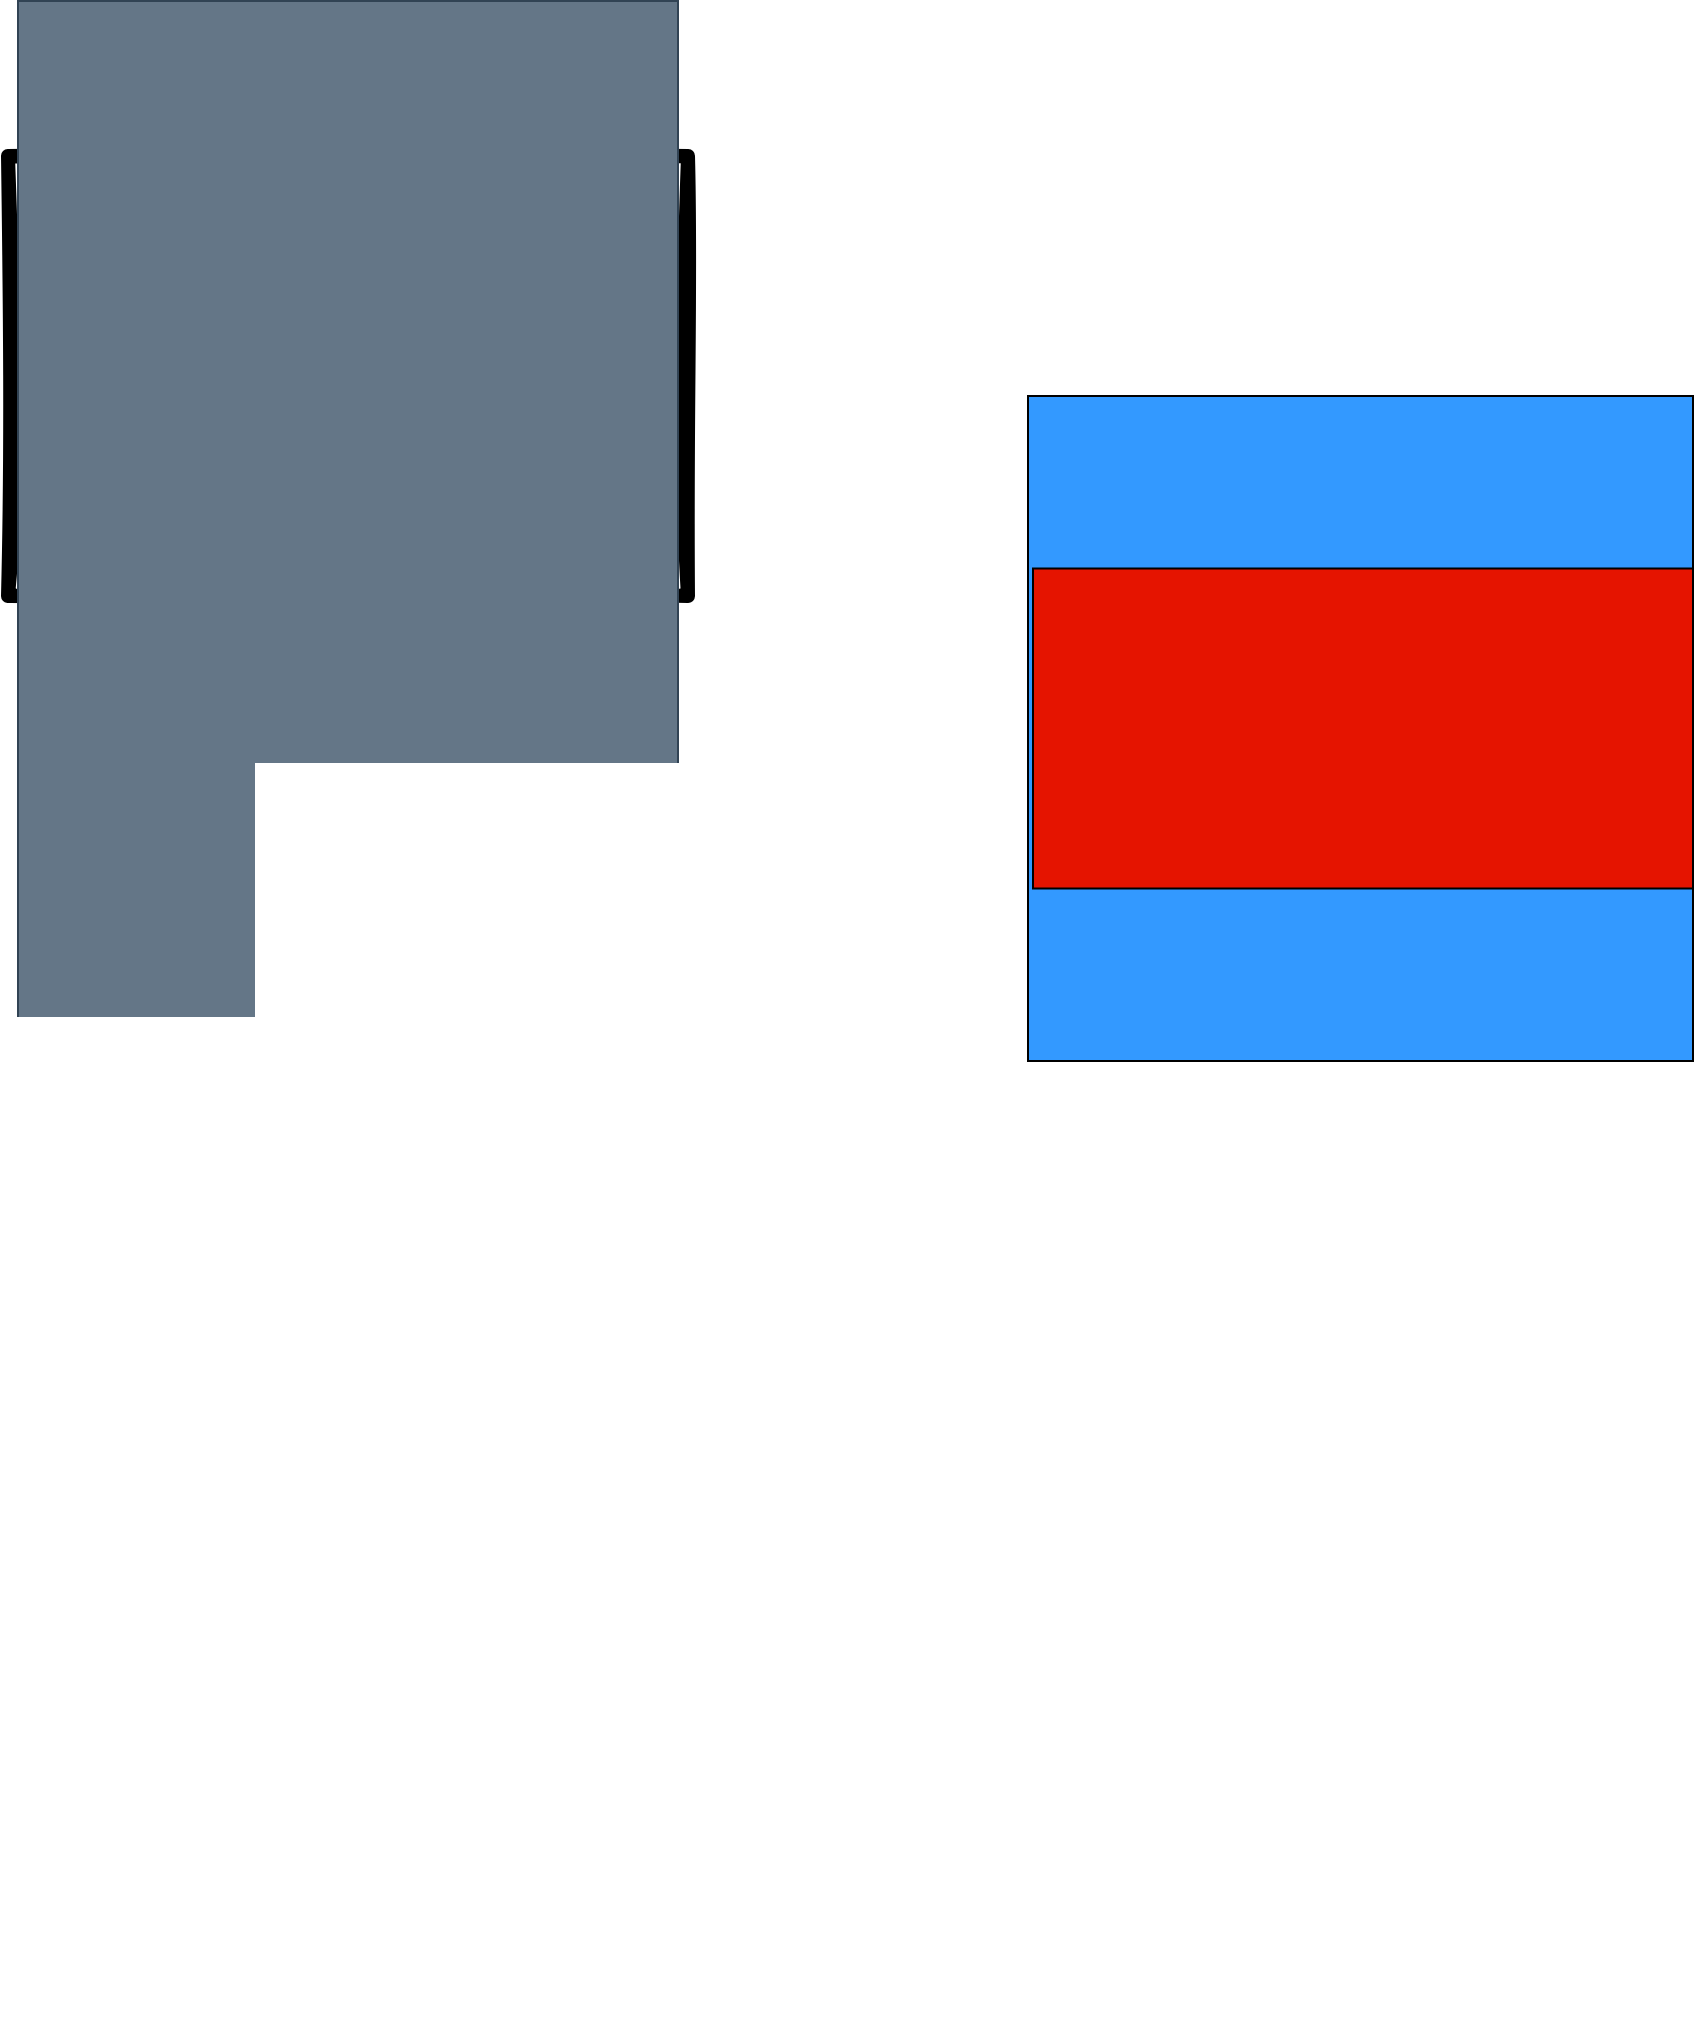<mxfile>
    <diagram id="5i9vcOHv6I1RHR96sohd" name="第 1 页">
        <mxGraphModel dx="1419" dy="709" grid="1" gridSize="10" guides="1" tooltips="1" connect="1" arrows="1" fold="1" page="1" pageScale="1" pageWidth="850" pageHeight="1100" math="0" shadow="0">
            <root>
                <mxCell id="0"/>
                <mxCell id="1" parent="0"/>
                <mxCell id="21" value="" style="group;fillColor=default;glass=0;fillStyle=dashed;" parent="1" vertex="1" connectable="0">
                    <mxGeometry x="150" y="90" width="810" height="940" as="geometry"/>
                </mxCell>
                <mxCell id="3" value="" style="rounded=0;whiteSpace=wrap;html=1;strokeWidth=7;sketch=1;curveFitting=1;jiggle=2;movable=0;resizable=0;rotatable=0;deletable=0;editable=0;connectable=0;fillColor=none;" parent="21" vertex="1">
                    <mxGeometry width="340.0" height="220" as="geometry"/>
                </mxCell>
                <mxCell id="7" value="" style="endArrow=none;html=1;strokeWidth=5;entryX=1;entryY=0.25;entryDx=0;entryDy=0;exitX=0;exitY=0.25;exitDx=0;exitDy=0;sketch=1;curveFitting=1;jiggle=2;" parent="21" source="3" target="3" edge="1">
                    <mxGeometry width="50" height="50" relative="1" as="geometry">
                        <mxPoint x="10.303" y="60" as="sourcePoint"/>
                        <mxPoint x="61.818" y="10" as="targetPoint"/>
                    </mxGeometry>
                </mxCell>
                <mxCell id="8" value="" style="ellipse;whiteSpace=wrap;html=1;aspect=fixed;strokeWidth=6;fillColor=#E51400;fontColor=#ffffff;strokeColor=#100f0f;movable=1;resizable=1;rotatable=1;deletable=1;editable=1;connectable=1;shadow=0;" parent="21" vertex="1">
                    <mxGeometry x="20.606" y="20" width="18.889" height="18.889" as="geometry"/>
                </mxCell>
                <mxCell id="9" value="" style="ellipse;whiteSpace=wrap;html=1;aspect=fixed;strokeWidth=6;fillColor=#e3c800;fontColor=#000000;strokeColor=#000000;gradientColor=none;" parent="21" vertex="1">
                    <mxGeometry x="51.515" y="20" width="18.889" height="18.889" as="geometry"/>
                </mxCell>
                <mxCell id="10" value="" style="ellipse;whiteSpace=wrap;html=1;aspect=fixed;strokeWidth=6;fillColor=#009900;fontColor=#ffffff;strokeColor=#100f0f;" parent="21" vertex="1">
                    <mxGeometry x="82.424" y="20" width="18.889" height="18.889" as="geometry"/>
                </mxCell>
                <mxCell id="18" value="" style="whiteSpace=wrap;html=1;aspect=fixed;rounded=0;shadow=0;sketch=0;hachureGap=4;jiggle=2;fillStyle=hachure;curveFitting=1;strokeWidth=1;fontFamily=Architects Daughter;fontSource=https%3A%2F%2Ffonts.googleapis.com%2Fcss%3Ffamily%3DArchitects%2BDaughter;fontSize=20;fillColor=#3399FF;container=0;movable=0;resizable=0;rotatable=0;deletable=0;editable=0;connectable=0;" parent="21" vertex="1">
                    <mxGeometry x="510" y="120" width="332.5" height="332.5" as="geometry"/>
                </mxCell>
                <mxCell id="23" value="" style="group;movable=0;resizable=0;rotatable=0;deletable=0;editable=0;connectable=0;" parent="21" vertex="1" connectable="0">
                    <mxGeometry x="510" y="30" width="332.5" height="530" as="geometry"/>
                </mxCell>
                <mxCell id="22" value="" style="group;movable=0;resizable=0;rotatable=0;deletable=0;editable=0;connectable=0;" parent="23" vertex="1" connectable="0">
                    <mxGeometry y="90" width="332.5" height="332.5" as="geometry"/>
                </mxCell>
                <mxCell id="19" value="" style="rounded=0;whiteSpace=wrap;html=1;shadow=0;hachureGap=4;fillStyle=hachure;strokeWidth=1;fontFamily=Architects Daughter;fontSource=https%3A%2F%2Ffonts.googleapis.com%2Fcss%3Ffamily%3DArchitects%2BDaughter;fontSize=20;fillColor=#E51400;container=0;movable=0;resizable=0;rotatable=0;deletable=0;editable=0;connectable=0;" parent="22" vertex="1">
                    <mxGeometry x="2.5" y="86.25" width="330" height="160" as="geometry"/>
                </mxCell>
                <mxCell id="13" value="" style="whiteSpace=wrap;html=1;strokeColor=#314354;strokeWidth=1;fillColor=#647687;fontColor=#ffffff;movable=1;resizable=1;rotatable=1;deletable=1;editable=1;connectable=1;container=0;glass=0;" parent="1" vertex="1">
                    <mxGeometry x="155" y="12.5" width="330" height="530" as="geometry"/>
                </mxCell>
            </root>
        </mxGraphModel>
    </diagram>
</mxfile>